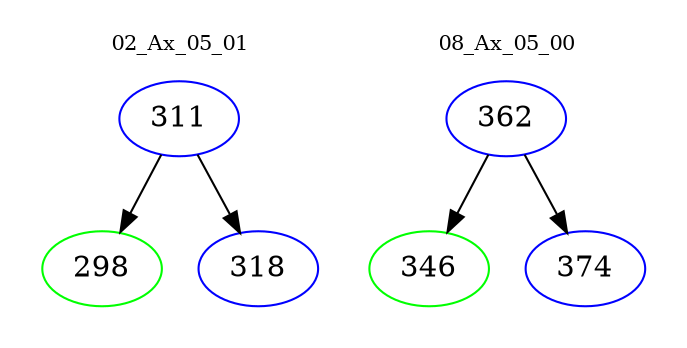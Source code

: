 digraph{
subgraph cluster_0 {
color = white
label = "02_Ax_05_01";
fontsize=10;
T0_311 [label="311", color="blue"]
T0_311 -> T0_298 [color="black"]
T0_298 [label="298", color="green"]
T0_311 -> T0_318 [color="black"]
T0_318 [label="318", color="blue"]
}
subgraph cluster_1 {
color = white
label = "08_Ax_05_00";
fontsize=10;
T1_362 [label="362", color="blue"]
T1_362 -> T1_346 [color="black"]
T1_346 [label="346", color="green"]
T1_362 -> T1_374 [color="black"]
T1_374 [label="374", color="blue"]
}
}
